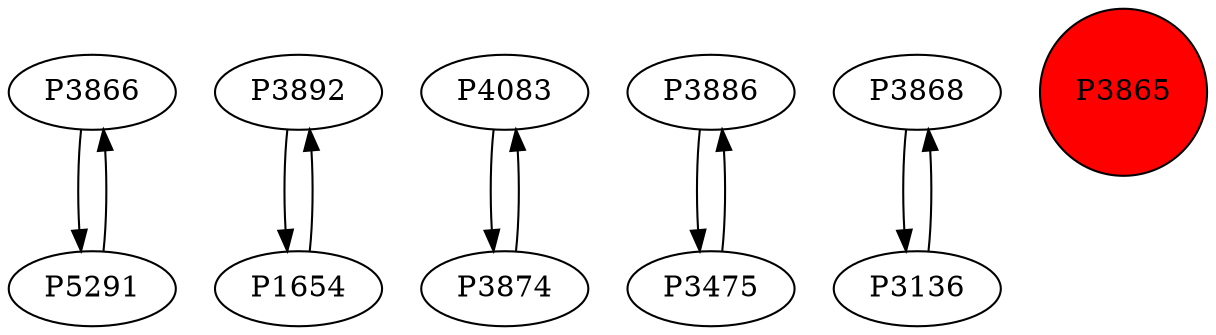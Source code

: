 digraph {
	P3866 -> P5291
	P3892 -> P1654
	P5291 -> P3866
	P4083 -> P3874
	P3886 -> P3475
	P3475 -> P3886
	P3874 -> P4083
	P3868 -> P3136
	P3136 -> P3868
	P1654 -> P3892
	P3865 [shape=circle]
	P3865 [style=filled]
	P3865 [fillcolor=red]
}